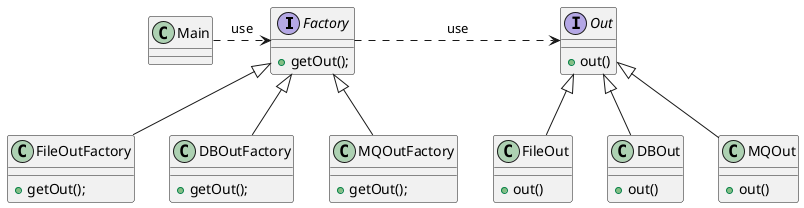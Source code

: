 @startuml

interface Factory {
	+ getOut();
}

class FileOutFactory {
	+ getOut();
}
class DBOutFactory {
	+ getOut();
}
class MQOutFactory {
	+ getOut();
}

interface Out {
	+ out()
}
class FileOut {
	+ out()
}
class DBOut{
	+ out()
}
class MQOut{
	+ out()
}

Factory .> Out : use

Factory <|-- FileOutFactory
Factory <|-- DBOutFactory
Factory <|-- MQOutFactory

Out <|-- FileOut
Out <|-- DBOut
Out <|-- MQOut

Main .> Factory : use

@enduml